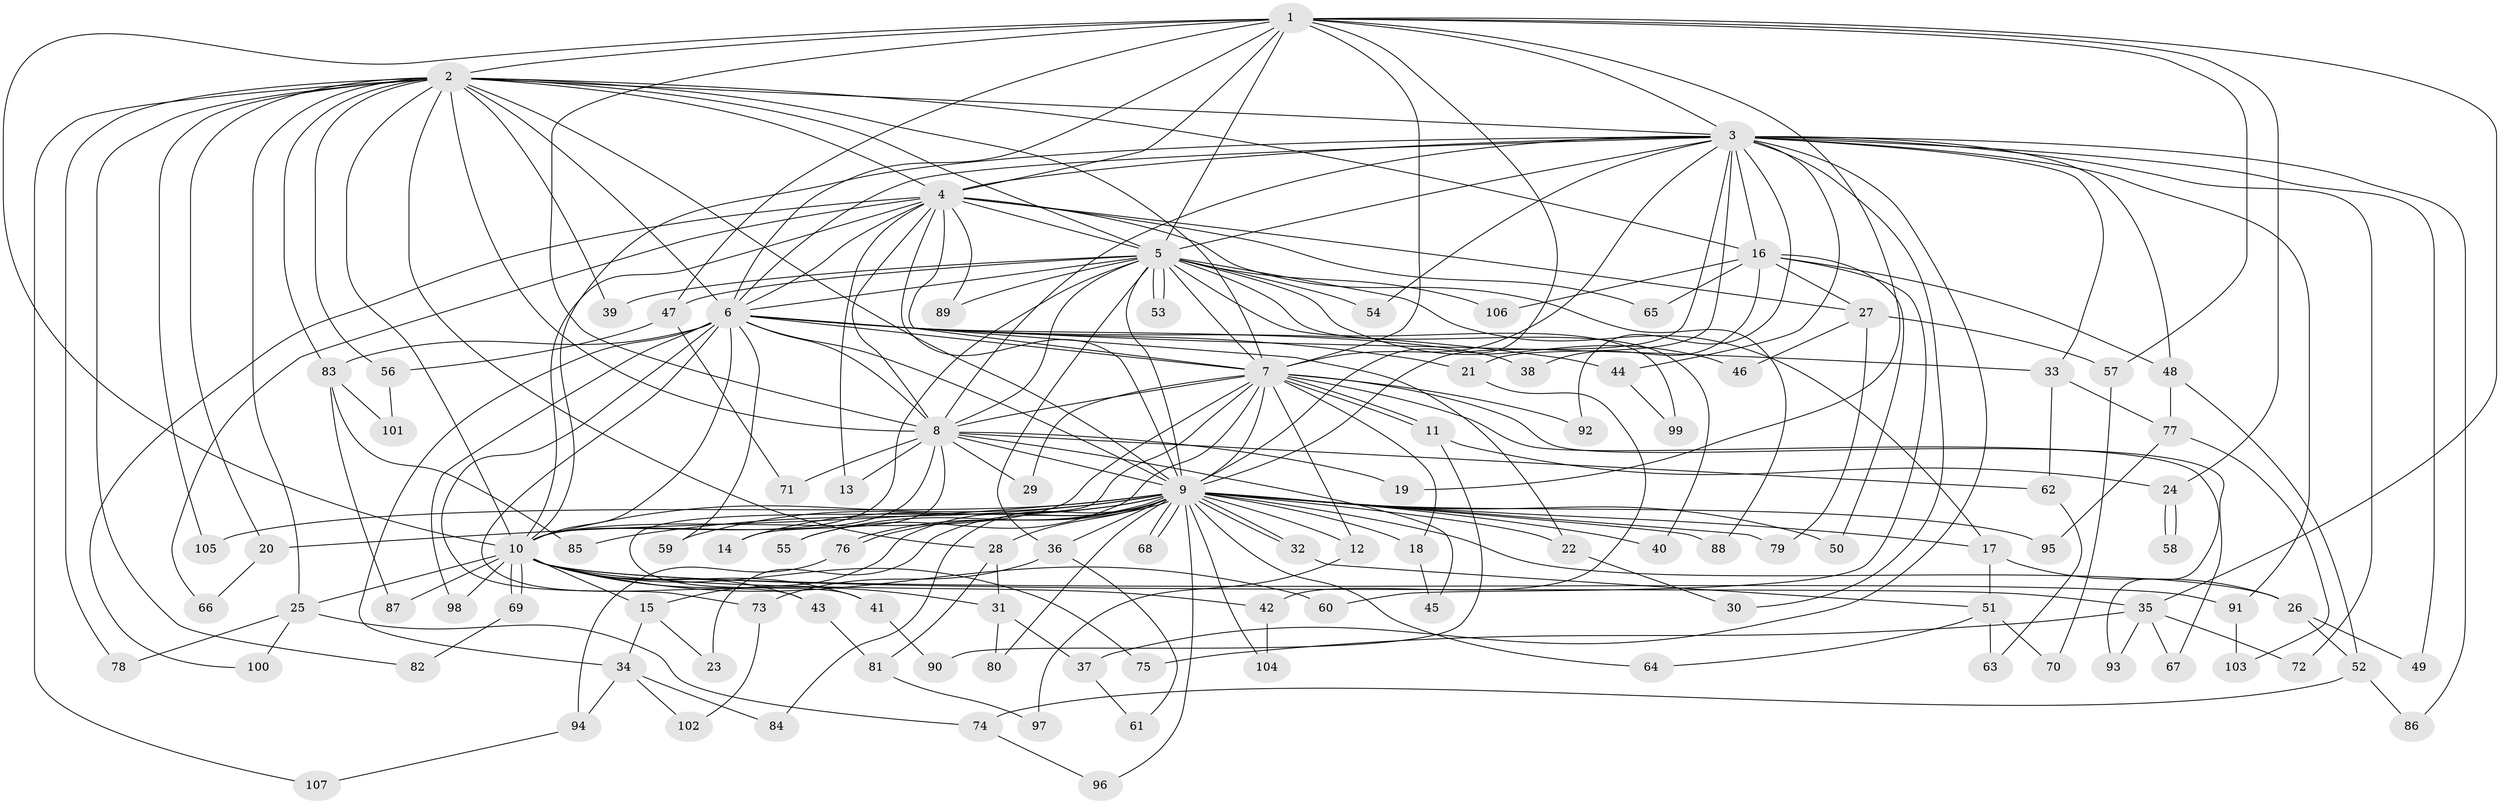 // Generated by graph-tools (version 1.1) at 2025/49/03/09/25 03:49:43]
// undirected, 107 vertices, 239 edges
graph export_dot {
graph [start="1"]
  node [color=gray90,style=filled];
  1;
  2;
  3;
  4;
  5;
  6;
  7;
  8;
  9;
  10;
  11;
  12;
  13;
  14;
  15;
  16;
  17;
  18;
  19;
  20;
  21;
  22;
  23;
  24;
  25;
  26;
  27;
  28;
  29;
  30;
  31;
  32;
  33;
  34;
  35;
  36;
  37;
  38;
  39;
  40;
  41;
  42;
  43;
  44;
  45;
  46;
  47;
  48;
  49;
  50;
  51;
  52;
  53;
  54;
  55;
  56;
  57;
  58;
  59;
  60;
  61;
  62;
  63;
  64;
  65;
  66;
  67;
  68;
  69;
  70;
  71;
  72;
  73;
  74;
  75;
  76;
  77;
  78;
  79;
  80;
  81;
  82;
  83;
  84;
  85;
  86;
  87;
  88;
  89;
  90;
  91;
  92;
  93;
  94;
  95;
  96;
  97;
  98;
  99;
  100;
  101;
  102;
  103;
  104;
  105;
  106;
  107;
  1 -- 2;
  1 -- 3;
  1 -- 4;
  1 -- 5;
  1 -- 6;
  1 -- 7;
  1 -- 8;
  1 -- 9;
  1 -- 10;
  1 -- 19;
  1 -- 24;
  1 -- 35;
  1 -- 47;
  1 -- 57;
  2 -- 3;
  2 -- 4;
  2 -- 5;
  2 -- 6;
  2 -- 7;
  2 -- 8;
  2 -- 9;
  2 -- 10;
  2 -- 16;
  2 -- 20;
  2 -- 25;
  2 -- 28;
  2 -- 39;
  2 -- 56;
  2 -- 78;
  2 -- 82;
  2 -- 83;
  2 -- 105;
  2 -- 107;
  3 -- 4;
  3 -- 5;
  3 -- 6;
  3 -- 7;
  3 -- 8;
  3 -- 9;
  3 -- 10;
  3 -- 16;
  3 -- 21;
  3 -- 30;
  3 -- 33;
  3 -- 37;
  3 -- 44;
  3 -- 48;
  3 -- 49;
  3 -- 54;
  3 -- 72;
  3 -- 86;
  3 -- 91;
  3 -- 92;
  4 -- 5;
  4 -- 6;
  4 -- 7;
  4 -- 8;
  4 -- 9;
  4 -- 10;
  4 -- 13;
  4 -- 27;
  4 -- 65;
  4 -- 66;
  4 -- 88;
  4 -- 89;
  4 -- 100;
  5 -- 6;
  5 -- 7;
  5 -- 8;
  5 -- 9;
  5 -- 10;
  5 -- 17;
  5 -- 36;
  5 -- 39;
  5 -- 40;
  5 -- 46;
  5 -- 47;
  5 -- 53;
  5 -- 53;
  5 -- 54;
  5 -- 89;
  5 -- 99;
  5 -- 106;
  6 -- 7;
  6 -- 8;
  6 -- 9;
  6 -- 10;
  6 -- 21;
  6 -- 22;
  6 -- 33;
  6 -- 34;
  6 -- 38;
  6 -- 43;
  6 -- 44;
  6 -- 59;
  6 -- 73;
  6 -- 83;
  6 -- 98;
  7 -- 8;
  7 -- 9;
  7 -- 10;
  7 -- 11;
  7 -- 11;
  7 -- 12;
  7 -- 18;
  7 -- 29;
  7 -- 41;
  7 -- 55;
  7 -- 67;
  7 -- 92;
  7 -- 93;
  8 -- 9;
  8 -- 10;
  8 -- 13;
  8 -- 14;
  8 -- 19;
  8 -- 29;
  8 -- 45;
  8 -- 62;
  8 -- 71;
  9 -- 10;
  9 -- 12;
  9 -- 14;
  9 -- 15;
  9 -- 17;
  9 -- 18;
  9 -- 20;
  9 -- 22;
  9 -- 23;
  9 -- 26;
  9 -- 28;
  9 -- 32;
  9 -- 32;
  9 -- 36;
  9 -- 40;
  9 -- 50;
  9 -- 55;
  9 -- 59;
  9 -- 64;
  9 -- 68;
  9 -- 68;
  9 -- 76;
  9 -- 76;
  9 -- 79;
  9 -- 80;
  9 -- 84;
  9 -- 85;
  9 -- 88;
  9 -- 95;
  9 -- 96;
  9 -- 104;
  9 -- 105;
  10 -- 15;
  10 -- 25;
  10 -- 31;
  10 -- 35;
  10 -- 41;
  10 -- 42;
  10 -- 43;
  10 -- 60;
  10 -- 69;
  10 -- 69;
  10 -- 75;
  10 -- 87;
  10 -- 91;
  10 -- 98;
  11 -- 24;
  11 -- 90;
  12 -- 97;
  15 -- 23;
  15 -- 34;
  16 -- 27;
  16 -- 38;
  16 -- 48;
  16 -- 50;
  16 -- 60;
  16 -- 65;
  16 -- 106;
  17 -- 26;
  17 -- 51;
  18 -- 45;
  20 -- 66;
  21 -- 42;
  22 -- 30;
  24 -- 58;
  24 -- 58;
  25 -- 74;
  25 -- 78;
  25 -- 100;
  26 -- 49;
  26 -- 52;
  27 -- 46;
  27 -- 57;
  27 -- 79;
  28 -- 31;
  28 -- 81;
  31 -- 37;
  31 -- 80;
  32 -- 51;
  33 -- 62;
  33 -- 77;
  34 -- 84;
  34 -- 94;
  34 -- 102;
  35 -- 67;
  35 -- 72;
  35 -- 75;
  35 -- 93;
  36 -- 61;
  36 -- 73;
  37 -- 61;
  41 -- 90;
  42 -- 104;
  43 -- 81;
  44 -- 99;
  47 -- 56;
  47 -- 71;
  48 -- 52;
  48 -- 77;
  51 -- 63;
  51 -- 64;
  51 -- 70;
  52 -- 74;
  52 -- 86;
  56 -- 101;
  57 -- 70;
  62 -- 63;
  69 -- 82;
  73 -- 102;
  74 -- 96;
  76 -- 94;
  77 -- 95;
  77 -- 103;
  81 -- 97;
  83 -- 85;
  83 -- 87;
  83 -- 101;
  91 -- 103;
  94 -- 107;
}
